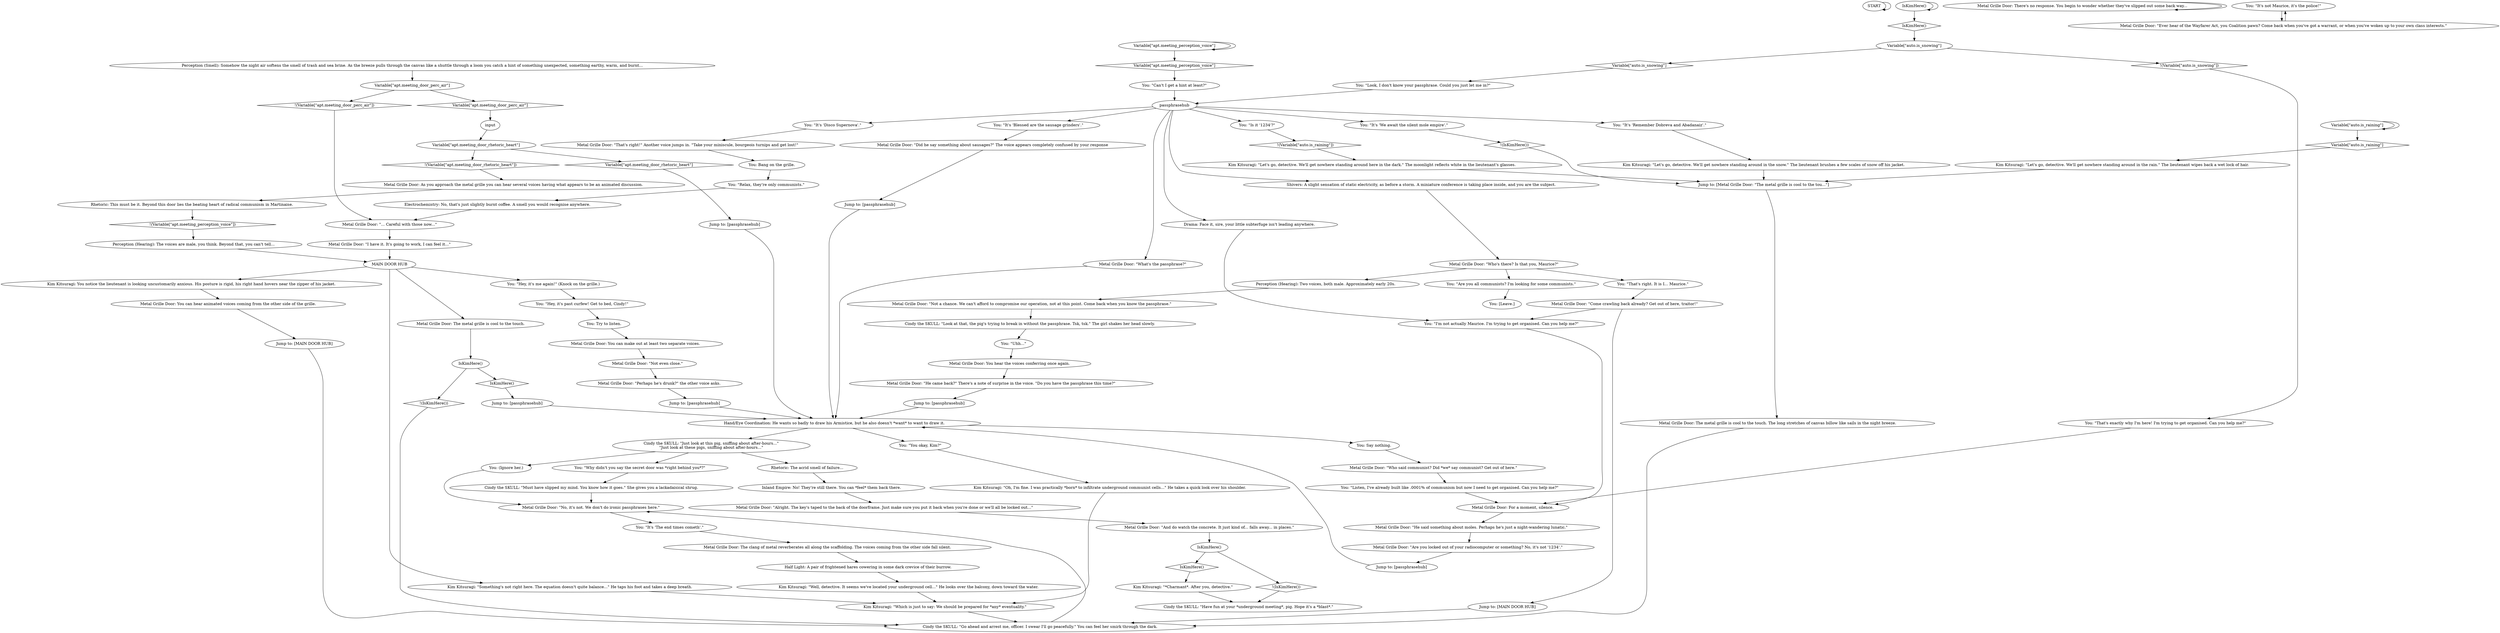 # APT / COMMUNIST MEETING DOOR
# Door leading to the Storage Room where the Secret Communist Meeting takes place. (PART OF THE COMMUNIST DREAM QUEST)
# ==================================================
digraph G {
	  0 [label="START"];
	  1 [label="input"];
	  2 [label="Rhetoric: The acrid smell of failure..."];
	  3 [label="You: \"Hey, it's past curfew! Get to bed, Cindy!\""];
	  4 [label="Metal Grille Door: You hear the voices conferring once again."];
	  5 [label="Metal Grille Door: \"That's right!\" Another voice jumps in. \"Take your miniscule, bourgeois turnips and get lost!\""];
	  6 [label="Metal Grille Door: \"No, it's not. We don't do ironic passphrases here.\""];
	  7 [label="Metal Grille Door: The metal grille is cool to the touch."];
	  8 [label="You: Bang on the grille."];
	  9 [label="Drama: Face it, sire, your little subterfuge isn't leading anywhere."];
	  10 [label="You: \"Look, I don't know your passphrase. Could you just let me in?\""];
	  11 [label="Kim Kitsuragi: \"Let's go, detective. We'll get nowhere standing around in the snow.\" The lieutenant brushes a few scales of snow off his jacket."];
	  12 [label="Metal Grille Door: There's no response. You begin to wonder whether they've slipped out some back way..."];
	  13 [label="Inland Empire: No! They're still there. You can *feel* them back there."];
	  14 [label="Electrochemistry: No, that's just slightly burnt coffee. A smell you would recognise anywhere."];
	  15 [label="Kim Kitsuragi: \"Something's not right here. The equation doesn't quite balance...\" He taps his foot and takes a deep breath."];
	  16 [label="You: [Leave.]"];
	  17 [label="Metal Grille Door: \"Who said communist? Did *we* say communist? Get out of here.\""];
	  18 [label="Kim Kitsuragi: \"Well, detective. It seems we've located your underground cell...\" He looks over the balcony, down toward the water."];
	  19 [label="Metal Grille Door: \"Who's there? Is that you, Maurice?\""];
	  20 [label="Metal Grille Door: \"What's the passphrase?\""];
	  21 [label="You: \"Can't I get a hint at least?\""];
	  22 [label="Metal Grille Door: \"... Careful with those now...\""];
	  23 [label="Cindy the SKULL: \"Just look at this pig, sniffing about after-hours...\"\n\"Just look at these pigs, sniffing about after-hours...\""];
	  24 [label="You: \"Relax, they're only communists.\""];
	  25 [label="Metal Grille Door: The clang of metal reverberates all along the scaffolding. The voices coming from the other side fall silent."];
	  26 [label="Metal Grille Door: \"Not even close.\""];
	  27 [label="Perception (Hearing): Two voices, both male. Approximately early 20s."];
	  28 [label="You: \"It's not Maurice, it's the police!\""];
	  29 [label="You: \"That's exactly why I'm here! I'm trying to get organised. Can you help me?\""];
	  30 [label="Variable[\"auto.is_raining\"]"];
	  31 [label="Variable[\"auto.is_raining\"]", shape=diamond];
	  32 [label="!(Variable[\"auto.is_raining\"])", shape=diamond];
	  33 [label="Metal Grille Door: \"Are you locked out of your radiocomputer or something? No, it's not '1234'.\""];
	  34 [label="Jump to: [passphrasehub]"];
	  35 [label="Kim Kitsuragi: You notice the lieutenant is looking uncustomarily anxious. His posture is rigid, his right hand hovers near the zipper of his jacket."];
	  36 [label="You: Try to listen."];
	  37 [label="Cindy the SKULL: \"Go ahead and arrest me, officer. I swear I'll go peacefully.\" You can feel her smirk through the dark."];
	  38 [label="MAIN DOOR HUB"];
	  39 [label="Jump to: [MAIN DOOR HUB]"];
	  40 [label="You: \"Uhh...\""];
	  41 [label="IsKimHere()"];
	  42 [label="IsKimHere()", shape=diamond];
	  43 [label="!(IsKimHere())", shape=diamond];
	  44 [label="Metal Grille Door: \"He said something about moles. Perhaps he's just a night-wandering lunatic.\""];
	  45 [label="Shivers: A slight sensation of static electricity, as before a storm. A miniature conference is taking place inside, and you are the subject."];
	  46 [label="You: \"It's 'The end times cometh'.\""];
	  47 [label="Jump to: [passphrasehub]"];
	  48 [label="Metal Grille Door: You can hear animated voices coming from the other side of the grille."];
	  49 [label="Hand/Eye Coordination: He wants so badly to draw his Armistice, but he also doesn't *want* to want to draw it."];
	  50 [label="passphrasehub"];
	  51 [label="Metal Grille Door: \"Not a chance. We can't afford to compromise our operation, not at this point. Come back when you know the passphrase.\""];
	  52 [label="Variable[\"apt.meeting_perception_voice\"]"];
	  53 [label="Variable[\"apt.meeting_perception_voice\"]", shape=diamond];
	  54 [label="!(Variable[\"apt.meeting_perception_voice\"])", shape=diamond];
	  55 [label="Perception (Smell): Somehow the night air softens the smell of trash and sea brine. As the breeze pulls through the canvas like a shuttle through a loom you catch a hint of something unexpected, something earthy, warm, and burnt..."];
	  56 [label="Jump to: [passphrasehub]"];
	  57 [label="You: \"Are you all communists? I'm looking for some communists.\""];
	  58 [label="Metal Grille Door: \"I have it. It's going to work, I can feel it...\""];
	  59 [label="You: \"I'm not actually Maurice. I'm trying to get organised. Can you help me?\""];
	  60 [label="Cindy the SKULL: \"Look at that, the pig's trying to break in without the passphrase. Tsk, tsk.\" The girl shakes her head slowly."];
	  61 [label="Variable[\"apt.meeting_door_rhetoric_heart\"]"];
	  62 [label="Variable[\"apt.meeting_door_rhetoric_heart\"]", shape=diamond];
	  63 [label="!(Variable[\"apt.meeting_door_rhetoric_heart\"])", shape=diamond];
	  64 [label="Metal Grille Door: The metal grille is cool to the touch. The long stretches of canvas billow like sails in the night breeze."];
	  65 [label="You: \"Hey, it's me again!\" (Knock on the grille.)"];
	  66 [label="Variable[\"auto.is_snowing\"]"];
	  67 [label="Variable[\"auto.is_snowing\"]", shape=diamond];
	  68 [label="!(Variable[\"auto.is_snowing\"])", shape=diamond];
	  69 [label="Metal Grille Door: \"And do watch the concrete. It just kind of... falls away... in places.\""];
	  70 [label="Variable[\"apt.meeting_door_perc_air\"]"];
	  71 [label="Variable[\"apt.meeting_door_perc_air\"]", shape=diamond];
	  72 [label="!(Variable[\"apt.meeting_door_perc_air\"])", shape=diamond];
	  73 [label="Rhetoric: This must be it. Beyond this door lies the beating heart of radical communism in Martinaise."];
	  74 [label="Kim Kitsuragi: \"Oh, I'm fine. I was practically *born* to infiltrate underground communist cells...\" He takes a quick look over his shoulder."];
	  75 [label="Metal Grille Door: You can make out at least two separate voices."];
	  76 [label="Metal Grille Door: \"Ever hear of the Wayfarer Act, you Coalition pawn? Come back when you've got a warrant, or when you've woken up to your own class interests.\""];
	  77 [label="You: \"It's 'Disco Supernova'.\""];
	  78 [label="Jump to: [passphrasehub]"];
	  79 [label="Metal Grille Door: \"Perhaps he's drunk?\" the other voice asks."];
	  80 [label="You: \"You okay, Kim?\""];
	  81 [label="You: \"Is it '1234'?\""];
	  82 [label="Jump to: [MAIN DOOR HUB]"];
	  83 [label="Metal Grille Door: \"Come crawling back already? Get out of here, traitor!\""];
	  84 [label="You: \"Listen, I've already built like .0001% of communism but now I need to get organised. Can you help me?\""];
	  85 [label="Metal Grille Door: For a moment, silence."];
	  86 [label="Kim Kitsuragi: \"Let's go, detective. We'll get nowhere standing around in the rain.\" The lieutenant wipes back a wet lock of hair."];
	  87 [label="Metal Grille Door: \"Alright. The key's taped to the back of the doorframe. Just make sure you put it back when you're done or we'll all be locked out...\""];
	  88 [label="Kim Kitsuragi: \"*Charmant*. After you, detective.\""];
	  89 [label="Metal Grille Door: As you approach the metal grille you can hear several voices having what appears to be an animated discussion."];
	  90 [label="Cindy the SKULL: \"Must have slipped my mind. You know how it goes.\" She gives you a lackadaisical shrug."];
	  91 [label="Metal Grille Door: \"He came back?\" There's a note of surprise in the voice. \"Do you have the passphrase this time?\""];
	  92 [label="You: \"It's 'We await the silent mole empire'.\""];
	  93 [label="You: \"It's 'Blessed are the sausage grinders'.\""];
	  94 [label="Jump to: [passphrasehub]"];
	  95 [label="You: \"Why didn't you say the secret door was *right behind you*?\""];
	  96 [label="IsKimHere()"];
	  97 [label="IsKimHere()", shape=diamond];
	  98 [label="!(IsKimHere())", shape=diamond];
	  99 [label="You: Say nothing."];
	  100 [label="You: \"That's right. It is I... Maurice.\""];
	  101 [label="Cindy the SKULL: \"Have fun at your *underground meeting*, pig. Hope it's a *blast*.\""];
	  102 [label="Jump to: [passphrasehub]"];
	  103 [label="You: (Ignore her.)"];
	  104 [label="Kim Kitsuragi: \"Which is just to say: We should be prepared for *any* eventuality.\""];
	  105 [label="Half Light: A pair of frightened hares cowering in some dark crevice of their burrow."];
	  106 [label="Perception (Hearing): The voices are male, you think. Beyond that, you can't tell..."];
	  107 [label="Kim Kitsuragi: \"Let's go, detective. We'll get nowhere standing around here in the dark.\" The moonlight reflects white in the lieutenant's glasses."];
	  108 [label="IsKimHere()"];
	  109 [label="IsKimHere()", shape=diamond];
	  110 [label="!(IsKimHere())", shape=diamond];
	  111 [label="You: \"It's 'Remember Dobreva and Abadanaiz'.\""];
	  112 [label="Jump to: [Metal Grille Door: \"The metal grille is cool to the tou...\"]"];
	  113 [label="Metal Grille Door: \"Did he say something about sausages?\" The voice appears completely confused by your response"];
	  0 -> 0
	  1 -> 61
	  2 -> 13
	  3 -> 36
	  4 -> 91
	  5 -> 8
	  6 -> 46
	  7 -> 96
	  8 -> 24
	  9 -> 59
	  10 -> 50
	  11 -> 112
	  12 -> 12
	  13 -> 87
	  14 -> 22
	  15 -> 104
	  17 -> 84
	  18 -> 104
	  19 -> 57
	  19 -> 27
	  19 -> 100
	  20 -> 49
	  21 -> 50
	  22 -> 58
	  23 -> 2
	  23 -> 103
	  23 -> 95
	  24 -> 14
	  25 -> 105
	  26 -> 79
	  27 -> 51
	  28 -> 76
	  29 -> 85
	  30 -> 30
	  30 -> 31
	  31 -> 86
	  32 -> 107
	  33 -> 78
	  34 -> 49
	  35 -> 48
	  36 -> 75
	  37 -> 6
	  38 -> 65
	  38 -> 35
	  38 -> 15
	  38 -> 7
	  39 -> 37
	  40 -> 4
	  41 -> 41
	  41 -> 42
	  42 -> 66
	  43 -> 112
	  44 -> 33
	  45 -> 19
	  46 -> 25
	  47 -> 49
	  48 -> 82
	  49 -> 80
	  49 -> 99
	  49 -> 23
	  50 -> 9
	  50 -> 77
	  50 -> 45
	  50 -> 111
	  50 -> 81
	  50 -> 20
	  50 -> 92
	  50 -> 93
	  51 -> 60
	  52 -> 52
	  52 -> 53
	  53 -> 21
	  54 -> 106
	  55 -> 70
	  56 -> 49
	  57 -> 16
	  58 -> 38
	  59 -> 85
	  60 -> 40
	  61 -> 62
	  61 -> 63
	  62 -> 47
	  63 -> 89
	  64 -> 37
	  65 -> 3
	  66 -> 67
	  66 -> 68
	  67 -> 10
	  68 -> 29
	  69 -> 108
	  70 -> 72
	  70 -> 71
	  71 -> 1
	  72 -> 22
	  73 -> 54
	  74 -> 104
	  75 -> 26
	  76 -> 28
	  77 -> 5
	  78 -> 49
	  79 -> 94
	  80 -> 74
	  81 -> 32
	  82 -> 37
	  83 -> 59
	  83 -> 39
	  84 -> 85
	  85 -> 44
	  86 -> 112
	  87 -> 69
	  88 -> 101
	  89 -> 73
	  90 -> 6
	  91 -> 56
	  92 -> 43
	  93 -> 113
	  94 -> 49
	  95 -> 90
	  96 -> 97
	  96 -> 98
	  97 -> 34
	  98 -> 37
	  99 -> 17
	  100 -> 83
	  102 -> 49
	  103 -> 6
	  104 -> 37
	  105 -> 18
	  106 -> 38
	  107 -> 112
	  108 -> 109
	  108 -> 110
	  109 -> 88
	  110 -> 101
	  111 -> 11
	  112 -> 64
	  113 -> 102
}

